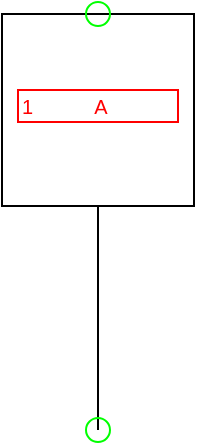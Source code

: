 <mxfile compressed="false" version="20.3.0" type="device">
  <diagram name="PA002A" id="ir_UwXEa_cwXEH2wF1wZ">
    <mxGraphModel dx="782" dy="531" grid="1" gridSize="2" guides="1" tooltips="1" connect="1" arrows="1" fold="1" page="1" pageScale="1" pageWidth="1169" pageHeight="827" math="0" shadow="0">
      <root>
        <mxCell id="BEWwOQczyJ-714RrXKeb-0" />
        <mxCell id="BEWwOQczyJ-714RrXKeb-131" value="Label" style="" parent="BEWwOQczyJ-714RrXKeb-0" />
        <object label="%LabelLines%&amp;nbsp; &amp;nbsp; &amp;nbsp; &amp;nbsp; &amp;nbsp; &amp;nbsp;%LabelIndex%" placeholders="1" LabelLines="1" LabelIndex="A" id="dnt_Vx81_Dw-NQG4vz2W-0">
          <mxCell style="rounded=0;whiteSpace=wrap;html=1;fillColor=none;strokeColor=#FF0000;fontColor=#FF0000;fontSize=10;align=left;" parent="BEWwOQczyJ-714RrXKeb-131" vertex="1">
            <mxGeometry x="344" y="214" width="80" height="16" as="geometry" />
          </mxCell>
        </object>
        <object label="Symbol" Width="6" Height="13" UoM="mm" id="BEWwOQczyJ-714RrXKeb-136">
          <mxCell style="locked=1;" parent="BEWwOQczyJ-714RrXKeb-0" />
        </object>
        <mxCell id="5RQyRsC7Co8vxQFGDVWY-0" value="" style="whiteSpace=wrap;html=1;aspect=fixed;strokeColor=#000000;fillColor=none;" parent="BEWwOQczyJ-714RrXKeb-136" vertex="1">
          <mxGeometry x="336" y="176" width="96" height="96" as="geometry" />
        </mxCell>
        <mxCell id="BEWwOQczyJ-714RrXKeb-138" value="" style="endArrow=none;html=1;rounded=0;entryX=0.5;entryY=1;entryDx=0;entryDy=0;" parent="BEWwOQczyJ-714RrXKeb-136" edge="1">
          <mxGeometry width="50" height="50" relative="1" as="geometry">
            <mxPoint x="384" y="384" as="sourcePoint" />
            <mxPoint x="384" y="272" as="targetPoint" />
          </mxGeometry>
        </mxCell>
        <mxCell id="BEWwOQczyJ-714RrXKeb-124" value="Connection" style="" parent="BEWwOQczyJ-714RrXKeb-0" />
        <object label="Connection" PipingConnector="N" LabelConnector="N" SignalConnector="N" Direction="90" AuxiliaryConnector="Y" id="BEWwOQczyJ-714RrXKeb-125">
          <mxCell style="vsdxID=1407;fillColor=none;gradientColor=none;shape=stencil(rVFbDsIgEDwNnyQU4glqvcfGblsilmZBS28vZGMsxg9j/JvZmX1kR5g2TLCg0CpE8hdcbR8nYY5CaztPSDZmJEwnTDt4wpH8be6ZL1CcBV39vUxI3KdKh1YbswPTEzuBzlmiVGmKau9zUKM+jlJJQrJBko8QrZ+rrQ5oRJnXyMHBWElhRVx25ebnw/5zVvPFWRm83jxY5zilvf4eSy5xpKZ7AA==);strokeColor=#00FF00;strokeWidth=1;points=[[0.5,0.5,0,0,0]];labelBackgroundColor=none;rounded=0;html=1;whiteSpace=wrap;aspect=fixed;noLabel=1;snapToPoint=1;container=0;fontSize=16;" parent="BEWwOQczyJ-714RrXKeb-124" vertex="1">
            <mxGeometry x="378" y="378" width="12" height="12" as="geometry" />
          </mxCell>
        </object>
        <object label="Connection" PipingConnector="N" LabelConnector="N" SignalConnector="Y" Direction="270" id="BEWwOQczyJ-714RrXKeb-126">
          <mxCell style="vsdxID=1407;fillColor=none;gradientColor=none;shape=stencil(rVFbDsIgEDwNnyQU4glqvcfGblsilmZBS28vZGMsxg9j/JvZmX1kR5g2TLCg0CpE8hdcbR8nYY5CaztPSDZmJEwnTDt4wpH8be6ZL1CcBV39vUxI3KdKh1YbswPTEzuBzlmiVGmKau9zUKM+jlJJQrJBko8QrZ+rrQ5oRJnXyMHBWElhRVx25ebnw/5zVvPFWRm83jxY5zilvf4eSy5xpKZ7AA==);strokeColor=#00FF00;strokeWidth=1;points=[[0.5,0.5,0,0,0]];labelBackgroundColor=none;rounded=0;html=1;whiteSpace=wrap;aspect=fixed;noLabel=1;snapToPoint=1;container=0;fontSize=16;" parent="BEWwOQczyJ-714RrXKeb-124" vertex="1">
            <mxGeometry x="378" y="170" width="12" height="12" as="geometry" />
          </mxCell>
        </object>
        <mxCell id="BEWwOQczyJ-714RrXKeb-134" value="Origo" style="locked=1;" parent="BEWwOQczyJ-714RrXKeb-0" visible="0" />
        <object label="origo" id="BEWwOQczyJ-714RrXKeb-135">
          <mxCell style="vsdxID=1407;fillColor=none;gradientColor=none;shape=stencil(rVFbDsIgEDwNnyQU4glqvcfGblsilmZBS28vZGMsxg9j/JvZmX1kR5g2TLCg0CpE8hdcbR8nYY5CaztPSDZmJEwnTDt4wpH8be6ZL1CcBV39vUxI3KdKh1YbswPTEzuBzlmiVGmKau9zUKM+jlJJQrJBko8QrZ+rrQ5oRJnXyMHBWElhRVx25ebnw/5zVvPFWRm83jxY5zilvf4eSy5xpKZ7AA==);strokeColor=#ff0000;strokeWidth=1;points=[[0.5,0.5,0,0,0]];labelBackgroundColor=none;rounded=0;html=1;whiteSpace=wrap;aspect=fixed;noLabel=1;snapToPoint=1;" parent="BEWwOQczyJ-714RrXKeb-134" vertex="1">
            <mxGeometry x="380.06" y="380.06" width="7.874" height="7.87" as="geometry" />
          </mxCell>
        </object>
      </root>
    </mxGraphModel>
  </diagram>
</mxfile>
